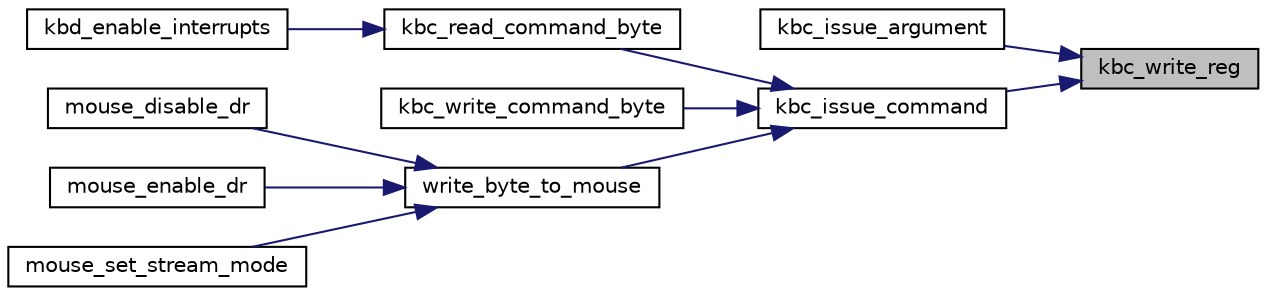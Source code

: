 digraph "kbc_write_reg"
{
 // LATEX_PDF_SIZE
  edge [fontname="Helvetica",fontsize="10",labelfontname="Helvetica",labelfontsize="10"];
  node [fontname="Helvetica",fontsize="10",shape=record];
  rankdir="RL";
  Node1 [label="kbc_write_reg",height=0.2,width=0.4,color="black", fillcolor="grey75", style="filled", fontcolor="black",tooltip="Writes a byte to a kbc register."];
  Node1 -> Node2 [dir="back",color="midnightblue",fontsize="10",style="solid",fontname="Helvetica"];
  Node2 [label="kbc_issue_argument",height=0.2,width=0.4,color="black", fillcolor="white", style="filled",URL="$group__kbc.html#gaa0559188b6e62f1b72bd50ba1915d914",tooltip="Issues an argument to the kbc."];
  Node1 -> Node3 [dir="back",color="midnightblue",fontsize="10",style="solid",fontname="Helvetica"];
  Node3 [label="kbc_issue_command",height=0.2,width=0.4,color="black", fillcolor="white", style="filled",URL="$group__kbc.html#ga978c37bd6eca1b2724372aee45770670",tooltip="Issues a command to the kbc."];
  Node3 -> Node4 [dir="back",color="midnightblue",fontsize="10",style="solid",fontname="Helvetica"];
  Node4 [label="kbc_read_command_byte",height=0.2,width=0.4,color="black", fillcolor="white", style="filled",URL="$group__kbc.html#ga4996d0950caa2122c3a9aa731a5f52d9",tooltip="Reads the kbc command byte."];
  Node4 -> Node5 [dir="back",color="midnightblue",fontsize="10",style="solid",fontname="Helvetica"];
  Node5 [label="kbd_enable_interrupts",height=0.2,width=0.4,color="black", fillcolor="white", style="filled",URL="$group__keyboard.html#ga0d28d7309ad45de4fe79c9de3fbeb3d8",tooltip="Enables keyboard interrupts."];
  Node3 -> Node6 [dir="back",color="midnightblue",fontsize="10",style="solid",fontname="Helvetica"];
  Node6 [label="kbc_write_command_byte",height=0.2,width=0.4,color="black", fillcolor="white", style="filled",URL="$group__kbc.html#gad22fa061f412af69b9d8f777ca55b04e",tooltip="Writes the kbc command byte."];
  Node3 -> Node7 [dir="back",color="midnightblue",fontsize="10",style="solid",fontname="Helvetica"];
  Node7 [label="write_byte_to_mouse",height=0.2,width=0.4,color="black", fillcolor="white", style="filled",URL="$group__mouse.html#gadc968ef8cbf8660fe0bac8237d65183e",tooltip="Issues a command to the mouse using the kbc."];
  Node7 -> Node8 [dir="back",color="midnightblue",fontsize="10",style="solid",fontname="Helvetica"];
  Node8 [label="mouse_disable_dr",height=0.2,width=0.4,color="black", fillcolor="white", style="filled",URL="$group__mouse.html#gac285c81dd076eb18e01d7f22d353daaa",tooltip="Disables mouse data reporting."];
  Node7 -> Node9 [dir="back",color="midnightblue",fontsize="10",style="solid",fontname="Helvetica"];
  Node9 [label="mouse_enable_dr",height=0.2,width=0.4,color="black", fillcolor="white", style="filled",URL="$group__mouse.html#ga12afbe04f7fbd32a063b13d45ffcd602",tooltip="Enables mouse data reporting."];
  Node7 -> Node10 [dir="back",color="midnightblue",fontsize="10",style="solid",fontname="Helvetica"];
  Node10 [label="mouse_set_stream_mode",height=0.2,width=0.4,color="black", fillcolor="white", style="filled",URL="$group__mouse.html#ga16a521d1919cbd8f434d8b5d535a639b",tooltip="Sets the mouse to stream mode."];
}
